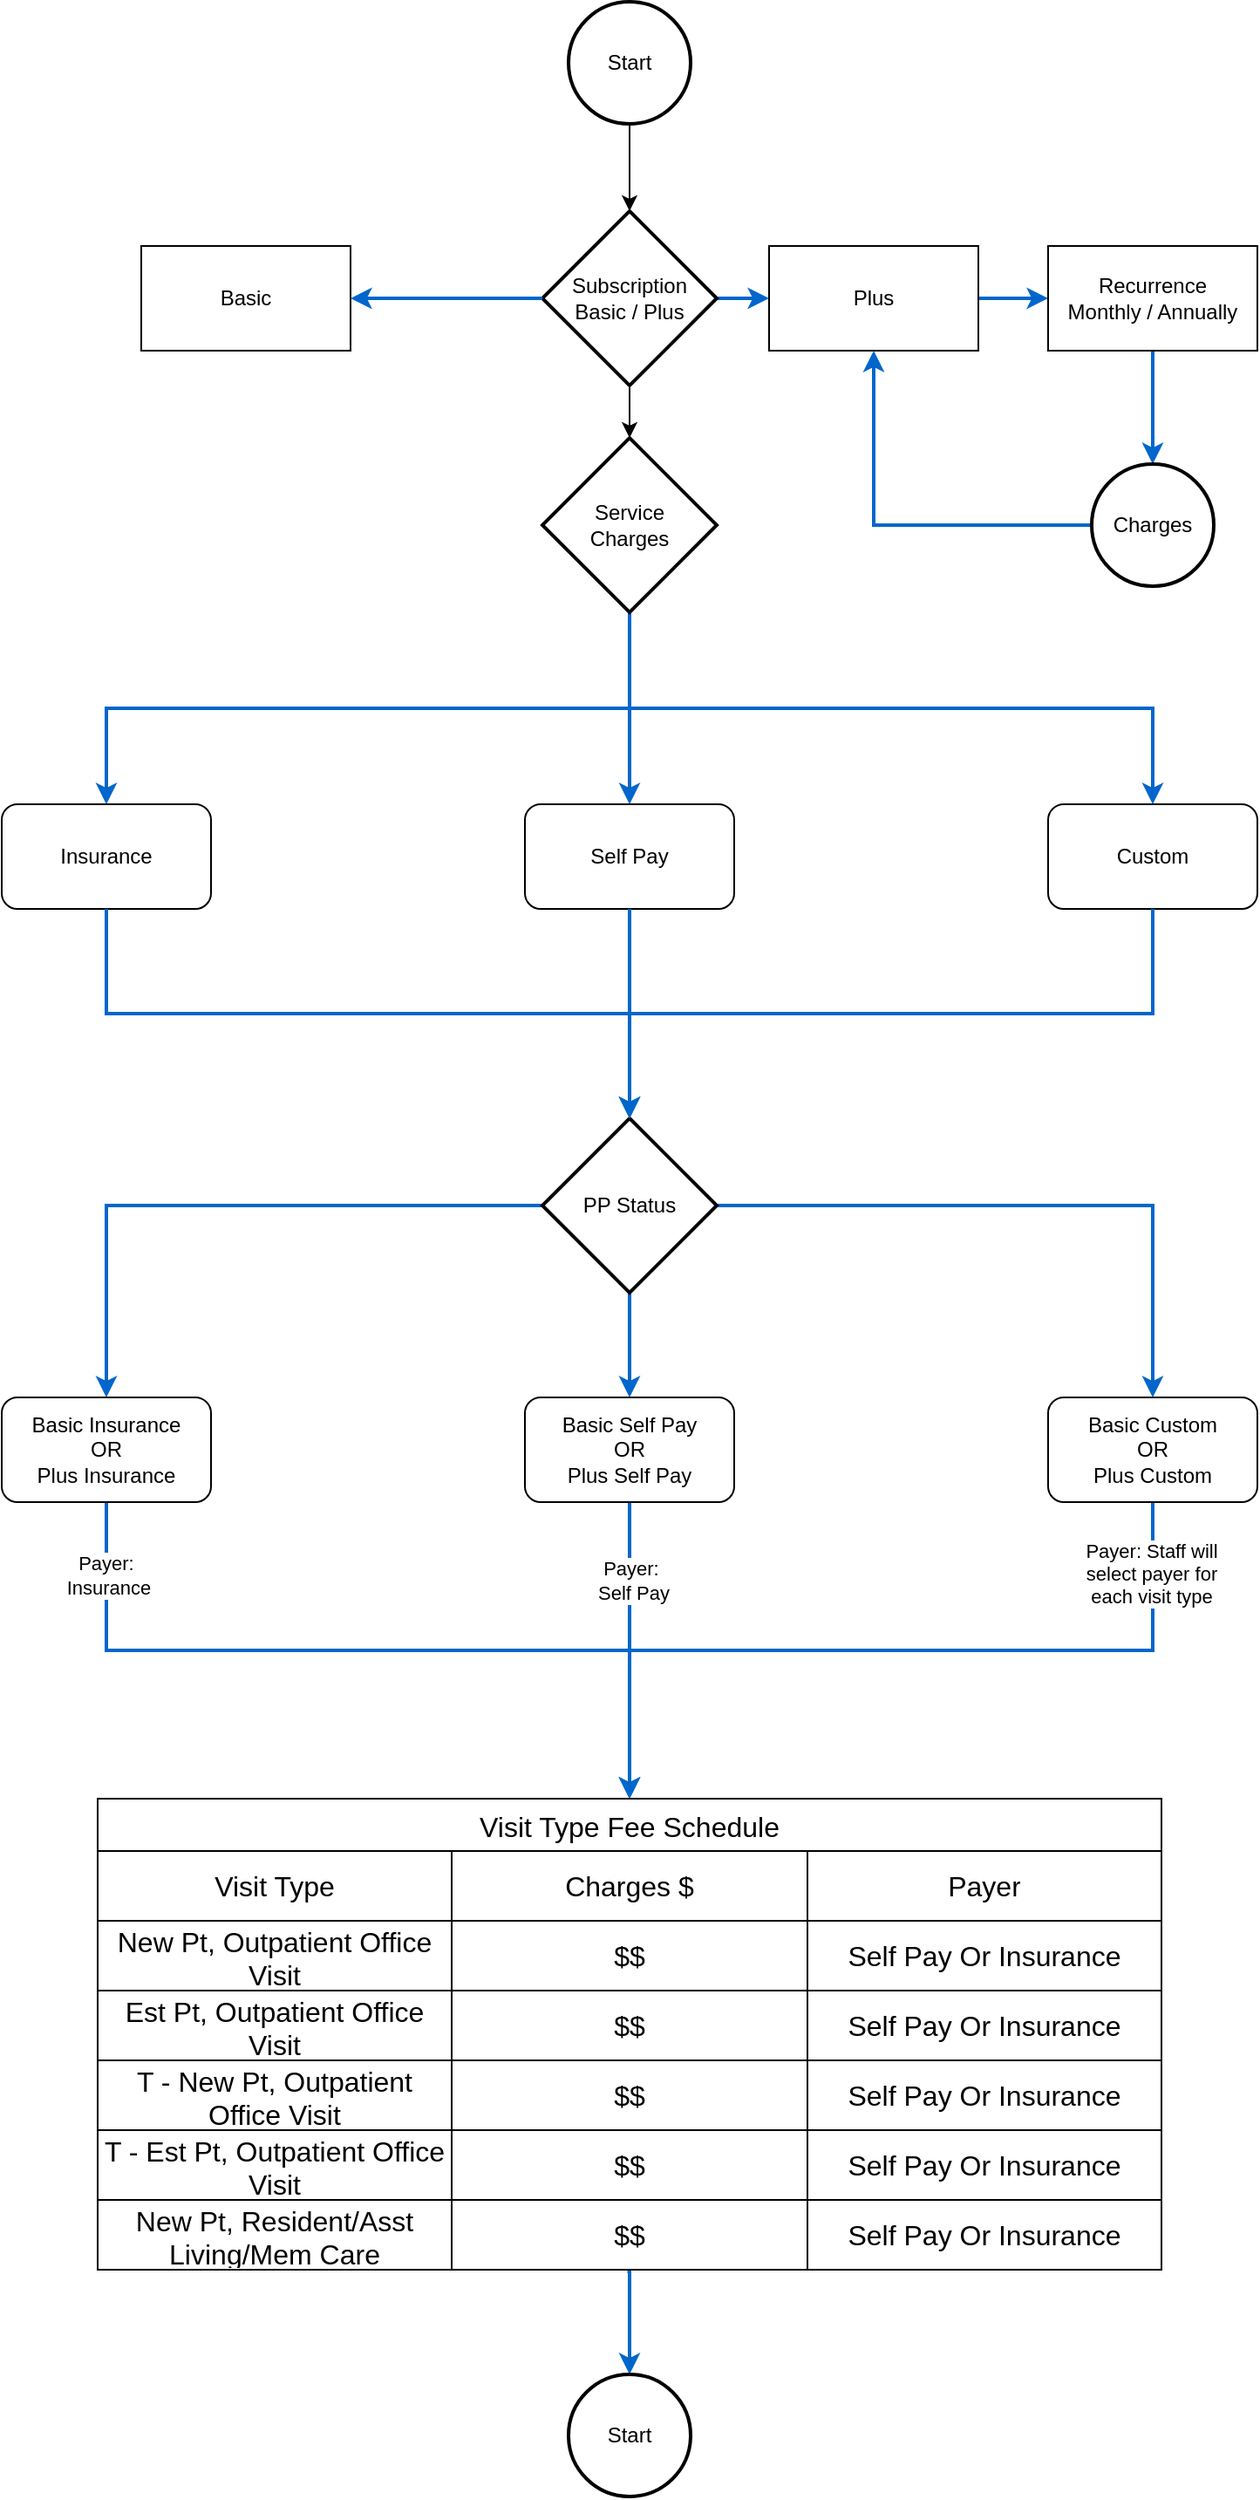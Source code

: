 <mxfile version="22.1.16" type="github">
  <diagram name="Page-1" id="YWQw5qrOwP-W0zatedrQ">
    <mxGraphModel dx="1687" dy="1049" grid="1" gridSize="10" guides="1" tooltips="1" connect="1" arrows="1" fold="1" page="1" pageScale="1" pageWidth="850" pageHeight="1100" math="0" shadow="0">
      <root>
        <mxCell id="0" />
        <mxCell id="1" parent="0" />
        <mxCell id="t3QVjbhl3cxWiVNiCSv1-1" style="edgeStyle=orthogonalEdgeStyle;rounded=0;orthogonalLoop=1;jettySize=auto;html=1;entryX=0.5;entryY=0;entryDx=0;entryDy=0;entryPerimeter=0;exitX=0.5;exitY=1;exitDx=0;exitDy=0;exitPerimeter=0;" parent="1" source="t3QVjbhl3cxWiVNiCSv1-2" target="d7_KTHSuYhrXq9YDZ4VX-1" edge="1">
          <mxGeometry relative="1" as="geometry">
            <mxPoint x="235" y="260" as="targetPoint" />
            <Array as="points">
              <mxPoint x="440" y="100" />
              <mxPoint x="440" y="100" />
            </Array>
          </mxGeometry>
        </mxCell>
        <mxCell id="t3QVjbhl3cxWiVNiCSv1-2" value="Start" style="strokeWidth=2;html=1;shape=mxgraph.flowchart.start_2;whiteSpace=wrap;" parent="1" vertex="1">
          <mxGeometry x="405" y="20" width="70" height="70" as="geometry" />
        </mxCell>
        <mxCell id="M224hn-hwVUWCA7E3x1G-4" value="" style="edgeStyle=orthogonalEdgeStyle;rounded=0;orthogonalLoop=1;jettySize=auto;html=1;entryX=0;entryY=0.5;entryDx=0;entryDy=0;strokeColor=#0066cc;strokeWidth=2;" edge="1" parent="1" source="d7_KTHSuYhrXq9YDZ4VX-1" target="M224hn-hwVUWCA7E3x1G-2">
          <mxGeometry relative="1" as="geometry">
            <Array as="points" />
          </mxGeometry>
        </mxCell>
        <mxCell id="M224hn-hwVUWCA7E3x1G-6" value="" style="edgeStyle=orthogonalEdgeStyle;rounded=0;orthogonalLoop=1;jettySize=auto;html=1;entryX=0.5;entryY=0;entryDx=0;entryDy=0;entryPerimeter=0;" edge="1" parent="1" source="d7_KTHSuYhrXq9YDZ4VX-1" target="M224hn-hwVUWCA7E3x1G-5">
          <mxGeometry relative="1" as="geometry">
            <Array as="points" />
          </mxGeometry>
        </mxCell>
        <mxCell id="d7_KTHSuYhrXq9YDZ4VX-1" value="Subscription&lt;br&gt;Basic / Plus" style="strokeWidth=2;html=1;shape=mxgraph.flowchart.decision;whiteSpace=wrap;" parent="1" vertex="1">
          <mxGeometry x="390" y="140" width="100" height="100" as="geometry" />
        </mxCell>
        <mxCell id="jahEECcXNTnNP8LuTTfI-4" style="edgeStyle=orthogonalEdgeStyle;rounded=0;orthogonalLoop=1;jettySize=auto;html=1;exitX=0;exitY=0.5;exitDx=0;exitDy=0;exitPerimeter=0;entryX=1;entryY=0.5;entryDx=0;entryDy=0;strokeColor=#0066CC;fontStyle=1;strokeWidth=2;" parent="1" source="d7_KTHSuYhrXq9YDZ4VX-1" target="M224hn-hwVUWCA7E3x1G-1" edge="1">
          <mxGeometry relative="1" as="geometry">
            <mxPoint x="305" y="290" as="sourcePoint" />
            <mxPoint x="40" y="640" as="targetPoint" />
            <Array as="points" />
          </mxGeometry>
        </mxCell>
        <mxCell id="M224hn-hwVUWCA7E3x1G-1" value="Basic" style="rounded=0;whiteSpace=wrap;html=1;" vertex="1" parent="1">
          <mxGeometry x="160" y="160" width="120" height="60" as="geometry" />
        </mxCell>
        <mxCell id="M224hn-hwVUWCA7E3x1G-8" value="" style="edgeStyle=orthogonalEdgeStyle;rounded=0;orthogonalLoop=1;jettySize=auto;html=1;entryX=0;entryY=0.5;entryDx=0;entryDy=0;strokeColor=#0066cc;strokeWidth=2;" edge="1" parent="1" source="M224hn-hwVUWCA7E3x1G-2" target="M224hn-hwVUWCA7E3x1G-7">
          <mxGeometry relative="1" as="geometry">
            <Array as="points" />
          </mxGeometry>
        </mxCell>
        <mxCell id="M224hn-hwVUWCA7E3x1G-2" value="Plus" style="rounded=0;whiteSpace=wrap;html=1;" vertex="1" parent="1">
          <mxGeometry x="520" y="160" width="120" height="60" as="geometry" />
        </mxCell>
        <mxCell id="M224hn-hwVUWCA7E3x1G-15" style="edgeStyle=orthogonalEdgeStyle;rounded=0;orthogonalLoop=1;jettySize=auto;html=1;exitX=0.5;exitY=1;exitDx=0;exitDy=0;exitPerimeter=0;entryX=0.5;entryY=0;entryDx=0;entryDy=0;strokeColor=#0066cc;strokeWidth=2;" edge="1" parent="1" source="M224hn-hwVUWCA7E3x1G-5" target="M224hn-hwVUWCA7E3x1G-12">
          <mxGeometry relative="1" as="geometry" />
        </mxCell>
        <mxCell id="M224hn-hwVUWCA7E3x1G-16" style="edgeStyle=orthogonalEdgeStyle;rounded=0;orthogonalLoop=1;jettySize=auto;html=1;exitX=0.5;exitY=1;exitDx=0;exitDy=0;exitPerimeter=0;entryX=0.5;entryY=0;entryDx=0;entryDy=0;strokeColor=#0066cc;strokeWidth=2;" edge="1" parent="1" source="M224hn-hwVUWCA7E3x1G-5" target="M224hn-hwVUWCA7E3x1G-13">
          <mxGeometry relative="1" as="geometry" />
        </mxCell>
        <mxCell id="M224hn-hwVUWCA7E3x1G-17" style="edgeStyle=orthogonalEdgeStyle;rounded=0;orthogonalLoop=1;jettySize=auto;html=1;exitX=0.5;exitY=1;exitDx=0;exitDy=0;exitPerimeter=0;entryX=0.5;entryY=0;entryDx=0;entryDy=0;strokeColor=#0066cc;strokeWidth=2;" edge="1" parent="1" source="M224hn-hwVUWCA7E3x1G-5" target="M224hn-hwVUWCA7E3x1G-14">
          <mxGeometry relative="1" as="geometry" />
        </mxCell>
        <mxCell id="M224hn-hwVUWCA7E3x1G-5" value="Service&lt;br&gt;Charges" style="strokeWidth=2;html=1;shape=mxgraph.flowchart.decision;whiteSpace=wrap;" vertex="1" parent="1">
          <mxGeometry x="390" y="270" width="100" height="100" as="geometry" />
        </mxCell>
        <mxCell id="M224hn-hwVUWCA7E3x1G-10" value="" style="edgeStyle=orthogonalEdgeStyle;rounded=0;orthogonalLoop=1;jettySize=auto;html=1;entryX=0.5;entryY=0;entryDx=0;entryDy=0;entryPerimeter=0;strokeColor=#0066cc;strokeWidth=2;" edge="1" parent="1" source="M224hn-hwVUWCA7E3x1G-7" target="M224hn-hwVUWCA7E3x1G-9">
          <mxGeometry relative="1" as="geometry">
            <Array as="points" />
          </mxGeometry>
        </mxCell>
        <mxCell id="M224hn-hwVUWCA7E3x1G-7" value="Recurrence&lt;br&gt;Monthly / Annually" style="rounded=0;whiteSpace=wrap;html=1;" vertex="1" parent="1">
          <mxGeometry x="680" y="160" width="120" height="60" as="geometry" />
        </mxCell>
        <mxCell id="M224hn-hwVUWCA7E3x1G-11" style="edgeStyle=orthogonalEdgeStyle;rounded=0;orthogonalLoop=1;jettySize=auto;html=1;exitX=0;exitY=0.5;exitDx=0;exitDy=0;exitPerimeter=0;entryX=0.5;entryY=1;entryDx=0;entryDy=0;strokeColor=#0066cc;strokeWidth=2;" edge="1" parent="1" source="M224hn-hwVUWCA7E3x1G-9" target="M224hn-hwVUWCA7E3x1G-2">
          <mxGeometry relative="1" as="geometry" />
        </mxCell>
        <mxCell id="M224hn-hwVUWCA7E3x1G-9" value="Charges" style="strokeWidth=2;html=1;shape=mxgraph.flowchart.start_2;whiteSpace=wrap;" vertex="1" parent="1">
          <mxGeometry x="705" y="285" width="70" height="70" as="geometry" />
        </mxCell>
        <mxCell id="M224hn-hwVUWCA7E3x1G-12" value="Self Pay" style="rounded=1;whiteSpace=wrap;html=1;" vertex="1" parent="1">
          <mxGeometry x="380" y="480" width="120" height="60" as="geometry" />
        </mxCell>
        <mxCell id="M224hn-hwVUWCA7E3x1G-13" value="Custom" style="rounded=1;whiteSpace=wrap;html=1;" vertex="1" parent="1">
          <mxGeometry x="680" y="480" width="120" height="60" as="geometry" />
        </mxCell>
        <mxCell id="M224hn-hwVUWCA7E3x1G-14" value="Insurance" style="rounded=1;whiteSpace=wrap;html=1;" vertex="1" parent="1">
          <mxGeometry x="80" y="480" width="120" height="60" as="geometry" />
        </mxCell>
        <mxCell id="M224hn-hwVUWCA7E3x1G-26" style="edgeStyle=orthogonalEdgeStyle;rounded=0;orthogonalLoop=1;jettySize=auto;html=1;exitX=0.5;exitY=1;exitDx=0;exitDy=0;exitPerimeter=0;entryX=0.5;entryY=0;entryDx=0;entryDy=0;strokeColor=#0066cc;strokeWidth=2;" edge="1" parent="1" source="M224hn-hwVUWCA7E3x1G-18" target="M224hn-hwVUWCA7E3x1G-25">
          <mxGeometry relative="1" as="geometry" />
        </mxCell>
        <mxCell id="M224hn-hwVUWCA7E3x1G-27" style="edgeStyle=orthogonalEdgeStyle;rounded=0;orthogonalLoop=1;jettySize=auto;html=1;exitX=1;exitY=0.5;exitDx=0;exitDy=0;exitPerimeter=0;entryX=0.5;entryY=0;entryDx=0;entryDy=0;strokeColor=#0066cc;strokeWidth=2;" edge="1" parent="1" source="M224hn-hwVUWCA7E3x1G-18" target="M224hn-hwVUWCA7E3x1G-23">
          <mxGeometry relative="1" as="geometry" />
        </mxCell>
        <mxCell id="M224hn-hwVUWCA7E3x1G-28" style="edgeStyle=orthogonalEdgeStyle;rounded=0;orthogonalLoop=1;jettySize=auto;html=1;exitX=0;exitY=0.5;exitDx=0;exitDy=0;exitPerimeter=0;entryX=0.5;entryY=0;entryDx=0;entryDy=0;strokeColor=#0066cc;strokeWidth=2;" edge="1" parent="1" source="M224hn-hwVUWCA7E3x1G-18" target="M224hn-hwVUWCA7E3x1G-24">
          <mxGeometry relative="1" as="geometry" />
        </mxCell>
        <mxCell id="M224hn-hwVUWCA7E3x1G-18" value="PP Status" style="strokeWidth=2;html=1;shape=mxgraph.flowchart.decision;whiteSpace=wrap;" vertex="1" parent="1">
          <mxGeometry x="390" y="660" width="100" height="100" as="geometry" />
        </mxCell>
        <mxCell id="M224hn-hwVUWCA7E3x1G-19" style="edgeStyle=orthogonalEdgeStyle;rounded=0;orthogonalLoop=1;jettySize=auto;html=1;exitX=0.5;exitY=1;exitDx=0;exitDy=0;entryX=0.5;entryY=0;entryDx=0;entryDy=0;entryPerimeter=0;strokeColor=#0066cc;strokeWidth=2;" edge="1" parent="1" source="M224hn-hwVUWCA7E3x1G-12" target="M224hn-hwVUWCA7E3x1G-18">
          <mxGeometry relative="1" as="geometry">
            <Array as="points">
              <mxPoint x="440" y="560" />
              <mxPoint x="440" y="560" />
            </Array>
          </mxGeometry>
        </mxCell>
        <mxCell id="M224hn-hwVUWCA7E3x1G-20" style="edgeStyle=orthogonalEdgeStyle;rounded=0;orthogonalLoop=1;jettySize=auto;html=1;exitX=0.5;exitY=1;exitDx=0;exitDy=0;entryX=0.5;entryY=0;entryDx=0;entryDy=0;entryPerimeter=0;strokeColor=#0066cc;strokeWidth=2;" edge="1" parent="1" source="M224hn-hwVUWCA7E3x1G-13" target="M224hn-hwVUWCA7E3x1G-18">
          <mxGeometry relative="1" as="geometry" />
        </mxCell>
        <mxCell id="M224hn-hwVUWCA7E3x1G-22" style="edgeStyle=orthogonalEdgeStyle;rounded=0;orthogonalLoop=1;jettySize=auto;html=1;exitX=0.5;exitY=1;exitDx=0;exitDy=0;entryX=0.5;entryY=0;entryDx=0;entryDy=0;entryPerimeter=0;strokeColor=#0066cc;strokeWidth=2;" edge="1" parent="1" source="M224hn-hwVUWCA7E3x1G-14" target="M224hn-hwVUWCA7E3x1G-18">
          <mxGeometry relative="1" as="geometry" />
        </mxCell>
        <mxCell id="M224hn-hwVUWCA7E3x1G-55" style="edgeStyle=orthogonalEdgeStyle;rounded=0;orthogonalLoop=1;jettySize=auto;html=1;exitX=0.5;exitY=1;exitDx=0;exitDy=0;entryX=0.5;entryY=0;entryDx=0;entryDy=0;strokeColor=#0066cc;strokeWidth=2;" edge="1" parent="1" source="M224hn-hwVUWCA7E3x1G-23" target="M224hn-hwVUWCA7E3x1G-29">
          <mxGeometry relative="1" as="geometry" />
        </mxCell>
        <mxCell id="M224hn-hwVUWCA7E3x1G-60" value="Payer: Staff will&lt;br style=&quot;border-color: var(--border-color);&quot;&gt;&lt;div style=&quot;border-color: var(--border-color);&quot;&gt;select payer for&lt;br style=&quot;border-color: var(--border-color);&quot;&gt;&lt;/div&gt;&lt;div style=&quot;border-color: var(--border-color);&quot;&gt;each visit type&lt;/div&gt;" style="edgeLabel;html=1;align=center;verticalAlign=middle;resizable=0;points=[];" vertex="1" connectable="0" parent="M224hn-hwVUWCA7E3x1G-55">
          <mxGeometry x="-0.826" y="-1" relative="1" as="geometry">
            <mxPoint as="offset" />
          </mxGeometry>
        </mxCell>
        <mxCell id="M224hn-hwVUWCA7E3x1G-23" value="Basic Custom&lt;br&gt;OR&lt;br&gt;Plus Custom" style="rounded=1;whiteSpace=wrap;html=1;" vertex="1" parent="1">
          <mxGeometry x="680" y="820" width="120" height="60" as="geometry" />
        </mxCell>
        <mxCell id="M224hn-hwVUWCA7E3x1G-54" style="edgeStyle=orthogonalEdgeStyle;rounded=0;orthogonalLoop=1;jettySize=auto;html=1;exitX=0.5;exitY=1;exitDx=0;exitDy=0;strokeColor=#0066cc;strokeWidth=2;" edge="1" parent="1" source="M224hn-hwVUWCA7E3x1G-24" target="M224hn-hwVUWCA7E3x1G-29">
          <mxGeometry relative="1" as="geometry" />
        </mxCell>
        <mxCell id="M224hn-hwVUWCA7E3x1G-58" value="&lt;div style=&quot;border-color: var(--border-color);&quot;&gt;Payer:&amp;nbsp;&lt;/div&gt;&lt;div style=&quot;border-color: var(--border-color);&quot;&gt;Insurance&lt;/div&gt;" style="edgeLabel;html=1;align=center;verticalAlign=middle;resizable=0;points=[];" vertex="1" connectable="0" parent="M224hn-hwVUWCA7E3x1G-54">
          <mxGeometry x="-0.821" y="1" relative="1" as="geometry">
            <mxPoint as="offset" />
          </mxGeometry>
        </mxCell>
        <mxCell id="M224hn-hwVUWCA7E3x1G-24" value="Basic Insurance&lt;br&gt;OR&lt;br&gt;Plus Insurance" style="rounded=1;whiteSpace=wrap;html=1;" vertex="1" parent="1">
          <mxGeometry x="80" y="820" width="120" height="60" as="geometry" />
        </mxCell>
        <mxCell id="M224hn-hwVUWCA7E3x1G-56" style="edgeStyle=orthogonalEdgeStyle;rounded=0;orthogonalLoop=1;jettySize=auto;html=1;exitX=0.5;exitY=1;exitDx=0;exitDy=0;entryX=0.5;entryY=0;entryDx=0;entryDy=0;strokeColor=#0066cc;strokeWidth=2;" edge="1" parent="1" source="M224hn-hwVUWCA7E3x1G-25" target="M224hn-hwVUWCA7E3x1G-29">
          <mxGeometry relative="1" as="geometry">
            <Array as="points">
              <mxPoint x="440" y="920" />
              <mxPoint x="440" y="920" />
            </Array>
          </mxGeometry>
        </mxCell>
        <mxCell id="M224hn-hwVUWCA7E3x1G-59" value="&lt;div style=&quot;border-color: var(--border-color);&quot;&gt;Payer:&amp;nbsp;&lt;/div&gt;&lt;div style=&quot;border-color: var(--border-color);&quot;&gt;Self Pay&lt;/div&gt;" style="edgeLabel;html=1;align=center;verticalAlign=middle;resizable=0;points=[];" vertex="1" connectable="0" parent="M224hn-hwVUWCA7E3x1G-56">
          <mxGeometry x="-0.471" y="2" relative="1" as="geometry">
            <mxPoint as="offset" />
          </mxGeometry>
        </mxCell>
        <mxCell id="M224hn-hwVUWCA7E3x1G-25" value="Basic Self Pay&lt;br&gt;OR&lt;br&gt;Plus Self Pay" style="rounded=1;whiteSpace=wrap;html=1;" vertex="1" parent="1">
          <mxGeometry x="380" y="820" width="120" height="60" as="geometry" />
        </mxCell>
        <mxCell id="M224hn-hwVUWCA7E3x1G-62" value="" style="edgeStyle=orthogonalEdgeStyle;rounded=0;orthogonalLoop=1;jettySize=auto;html=1;exitX=0.498;exitY=1.025;exitDx=0;exitDy=0;exitPerimeter=0;entryX=0.5;entryY=0;entryDx=0;entryDy=0;entryPerimeter=0;strokeColor=#0066cc;strokeWidth=2;" edge="1" parent="1" source="M224hn-hwVUWCA7E3x1G-50" target="M224hn-hwVUWCA7E3x1G-61">
          <mxGeometry relative="1" as="geometry">
            <Array as="points">
              <mxPoint x="440" y="1321" />
            </Array>
          </mxGeometry>
        </mxCell>
        <mxCell id="M224hn-hwVUWCA7E3x1G-29" value="Visit Type Fee Schedule" style="shape=table;startSize=30;container=1;collapsible=0;childLayout=tableLayout;strokeColor=default;fontSize=16;" vertex="1" parent="1">
          <mxGeometry x="135" y="1050" width="610" height="270" as="geometry" />
        </mxCell>
        <mxCell id="M224hn-hwVUWCA7E3x1G-30" style="shape=tableRow;horizontal=0;startSize=0;swimlaneHead=0;swimlaneBody=0;strokeColor=inherit;top=0;left=0;bottom=0;right=0;collapsible=0;dropTarget=0;fillColor=none;points=[[0,0.5],[1,0.5]];portConstraint=eastwest;fontSize=16;" vertex="1" parent="M224hn-hwVUWCA7E3x1G-29">
          <mxGeometry y="30" width="610" height="40" as="geometry" />
        </mxCell>
        <mxCell id="M224hn-hwVUWCA7E3x1G-31" value="Visit Type" style="shape=partialRectangle;html=1;whiteSpace=wrap;connectable=0;strokeColor=inherit;overflow=hidden;fillColor=none;top=0;left=0;bottom=0;right=0;pointerEvents=1;fontSize=16;" vertex="1" parent="M224hn-hwVUWCA7E3x1G-30">
          <mxGeometry width="203" height="40" as="geometry">
            <mxRectangle width="203" height="40" as="alternateBounds" />
          </mxGeometry>
        </mxCell>
        <mxCell id="M224hn-hwVUWCA7E3x1G-32" value="Charges $" style="shape=partialRectangle;html=1;whiteSpace=wrap;connectable=0;strokeColor=inherit;overflow=hidden;fillColor=none;top=0;left=0;bottom=0;right=0;pointerEvents=1;fontSize=16;" vertex="1" parent="M224hn-hwVUWCA7E3x1G-30">
          <mxGeometry x="203" width="204" height="40" as="geometry">
            <mxRectangle width="204" height="40" as="alternateBounds" />
          </mxGeometry>
        </mxCell>
        <mxCell id="M224hn-hwVUWCA7E3x1G-33" value="Payer" style="shape=partialRectangle;html=1;whiteSpace=wrap;connectable=0;strokeColor=inherit;overflow=hidden;fillColor=none;top=0;left=0;bottom=0;right=0;pointerEvents=1;fontSize=16;" vertex="1" parent="M224hn-hwVUWCA7E3x1G-30">
          <mxGeometry x="407" width="203" height="40" as="geometry">
            <mxRectangle width="203" height="40" as="alternateBounds" />
          </mxGeometry>
        </mxCell>
        <mxCell id="M224hn-hwVUWCA7E3x1G-34" style="shape=tableRow;horizontal=0;startSize=0;swimlaneHead=0;swimlaneBody=0;strokeColor=inherit;top=0;left=0;bottom=0;right=0;collapsible=0;dropTarget=0;fillColor=none;points=[[0,0.5],[1,0.5]];portConstraint=eastwest;fontSize=16;" vertex="1" parent="M224hn-hwVUWCA7E3x1G-29">
          <mxGeometry y="70" width="610" height="40" as="geometry" />
        </mxCell>
        <mxCell id="M224hn-hwVUWCA7E3x1G-35" value="New Pt, Outpatient Office Visit" style="shape=partialRectangle;html=1;whiteSpace=wrap;connectable=0;strokeColor=inherit;overflow=hidden;fillColor=none;top=0;left=0;bottom=0;right=0;pointerEvents=1;fontSize=16;" vertex="1" parent="M224hn-hwVUWCA7E3x1G-34">
          <mxGeometry width="203" height="40" as="geometry">
            <mxRectangle width="203" height="40" as="alternateBounds" />
          </mxGeometry>
        </mxCell>
        <mxCell id="M224hn-hwVUWCA7E3x1G-36" value="$$" style="shape=partialRectangle;html=1;whiteSpace=wrap;connectable=0;strokeColor=inherit;overflow=hidden;fillColor=none;top=0;left=0;bottom=0;right=0;pointerEvents=1;fontSize=16;" vertex="1" parent="M224hn-hwVUWCA7E3x1G-34">
          <mxGeometry x="203" width="204" height="40" as="geometry">
            <mxRectangle width="204" height="40" as="alternateBounds" />
          </mxGeometry>
        </mxCell>
        <mxCell id="M224hn-hwVUWCA7E3x1G-37" value="Self Pay Or Insurance" style="shape=partialRectangle;html=1;whiteSpace=wrap;connectable=0;strokeColor=inherit;overflow=hidden;fillColor=none;top=0;left=0;bottom=0;right=0;pointerEvents=1;fontSize=16;" vertex="1" parent="M224hn-hwVUWCA7E3x1G-34">
          <mxGeometry x="407" width="203" height="40" as="geometry">
            <mxRectangle width="203" height="40" as="alternateBounds" />
          </mxGeometry>
        </mxCell>
        <mxCell id="M224hn-hwVUWCA7E3x1G-38" value="" style="shape=tableRow;horizontal=0;startSize=0;swimlaneHead=0;swimlaneBody=0;strokeColor=inherit;top=0;left=0;bottom=0;right=0;collapsible=0;dropTarget=0;fillColor=none;points=[[0,0.5],[1,0.5]];portConstraint=eastwest;fontSize=16;" vertex="1" parent="M224hn-hwVUWCA7E3x1G-29">
          <mxGeometry y="110" width="610" height="40" as="geometry" />
        </mxCell>
        <mxCell id="M224hn-hwVUWCA7E3x1G-39" value="Est Pt, Outpatient Office Visit" style="shape=partialRectangle;html=1;whiteSpace=wrap;connectable=0;strokeColor=inherit;overflow=hidden;fillColor=none;top=0;left=0;bottom=0;right=0;pointerEvents=1;fontSize=16;align=center;horizontal=1;verticalAlign=middle;" vertex="1" parent="M224hn-hwVUWCA7E3x1G-38">
          <mxGeometry width="203" height="40" as="geometry">
            <mxRectangle width="203" height="40" as="alternateBounds" />
          </mxGeometry>
        </mxCell>
        <mxCell id="M224hn-hwVUWCA7E3x1G-40" value="$$" style="shape=partialRectangle;html=1;whiteSpace=wrap;connectable=0;strokeColor=inherit;overflow=hidden;fillColor=none;top=0;left=0;bottom=0;right=0;pointerEvents=1;fontSize=16;" vertex="1" parent="M224hn-hwVUWCA7E3x1G-38">
          <mxGeometry x="203" width="204" height="40" as="geometry">
            <mxRectangle width="204" height="40" as="alternateBounds" />
          </mxGeometry>
        </mxCell>
        <mxCell id="M224hn-hwVUWCA7E3x1G-41" value="Self Pay Or Insurance" style="shape=partialRectangle;html=1;whiteSpace=wrap;connectable=0;strokeColor=inherit;overflow=hidden;fillColor=none;top=0;left=0;bottom=0;right=0;pointerEvents=1;fontSize=16;" vertex="1" parent="M224hn-hwVUWCA7E3x1G-38">
          <mxGeometry x="407" width="203" height="40" as="geometry">
            <mxRectangle width="203" height="40" as="alternateBounds" />
          </mxGeometry>
        </mxCell>
        <mxCell id="M224hn-hwVUWCA7E3x1G-42" style="shape=tableRow;horizontal=0;startSize=0;swimlaneHead=0;swimlaneBody=0;strokeColor=inherit;top=0;left=0;bottom=0;right=0;collapsible=0;dropTarget=0;fillColor=none;points=[[0,0.5],[1,0.5]];portConstraint=eastwest;fontSize=16;" vertex="1" parent="M224hn-hwVUWCA7E3x1G-29">
          <mxGeometry y="150" width="610" height="40" as="geometry" />
        </mxCell>
        <mxCell id="M224hn-hwVUWCA7E3x1G-43" value="T - New Pt, Outpatient Office Visit" style="shape=partialRectangle;html=1;whiteSpace=wrap;connectable=0;strokeColor=inherit;overflow=hidden;fillColor=none;top=0;left=0;bottom=0;right=0;pointerEvents=1;fontSize=16;" vertex="1" parent="M224hn-hwVUWCA7E3x1G-42">
          <mxGeometry width="203" height="40" as="geometry">
            <mxRectangle width="203" height="40" as="alternateBounds" />
          </mxGeometry>
        </mxCell>
        <mxCell id="M224hn-hwVUWCA7E3x1G-44" value="$$" style="shape=partialRectangle;html=1;whiteSpace=wrap;connectable=0;strokeColor=inherit;overflow=hidden;fillColor=none;top=0;left=0;bottom=0;right=0;pointerEvents=1;fontSize=16;" vertex="1" parent="M224hn-hwVUWCA7E3x1G-42">
          <mxGeometry x="203" width="204" height="40" as="geometry">
            <mxRectangle width="204" height="40" as="alternateBounds" />
          </mxGeometry>
        </mxCell>
        <mxCell id="M224hn-hwVUWCA7E3x1G-45" value="Self Pay Or Insurance" style="shape=partialRectangle;html=1;whiteSpace=wrap;connectable=0;strokeColor=inherit;overflow=hidden;fillColor=none;top=0;left=0;bottom=0;right=0;pointerEvents=1;fontSize=16;" vertex="1" parent="M224hn-hwVUWCA7E3x1G-42">
          <mxGeometry x="407" width="203" height="40" as="geometry">
            <mxRectangle width="203" height="40" as="alternateBounds" />
          </mxGeometry>
        </mxCell>
        <mxCell id="M224hn-hwVUWCA7E3x1G-46" style="shape=tableRow;horizontal=0;startSize=0;swimlaneHead=0;swimlaneBody=0;strokeColor=inherit;top=0;left=0;bottom=0;right=0;collapsible=0;dropTarget=0;fillColor=none;points=[[0,0.5],[1,0.5]];portConstraint=eastwest;fontSize=16;" vertex="1" parent="M224hn-hwVUWCA7E3x1G-29">
          <mxGeometry y="190" width="610" height="40" as="geometry" />
        </mxCell>
        <mxCell id="M224hn-hwVUWCA7E3x1G-47" value="T - Est Pt, Outpatient Office Visit" style="shape=partialRectangle;html=1;whiteSpace=wrap;connectable=0;strokeColor=inherit;overflow=hidden;fillColor=none;top=0;left=0;bottom=0;right=0;pointerEvents=1;fontSize=16;" vertex="1" parent="M224hn-hwVUWCA7E3x1G-46">
          <mxGeometry width="203" height="40" as="geometry">
            <mxRectangle width="203" height="40" as="alternateBounds" />
          </mxGeometry>
        </mxCell>
        <mxCell id="M224hn-hwVUWCA7E3x1G-48" value="$$" style="shape=partialRectangle;html=1;whiteSpace=wrap;connectable=0;strokeColor=inherit;overflow=hidden;fillColor=none;top=0;left=0;bottom=0;right=0;pointerEvents=1;fontSize=16;" vertex="1" parent="M224hn-hwVUWCA7E3x1G-46">
          <mxGeometry x="203" width="204" height="40" as="geometry">
            <mxRectangle width="204" height="40" as="alternateBounds" />
          </mxGeometry>
        </mxCell>
        <mxCell id="M224hn-hwVUWCA7E3x1G-49" value="Self Pay Or Insurance" style="shape=partialRectangle;html=1;whiteSpace=wrap;connectable=0;strokeColor=inherit;overflow=hidden;fillColor=none;top=0;left=0;bottom=0;right=0;pointerEvents=1;fontSize=16;" vertex="1" parent="M224hn-hwVUWCA7E3x1G-46">
          <mxGeometry x="407" width="203" height="40" as="geometry">
            <mxRectangle width="203" height="40" as="alternateBounds" />
          </mxGeometry>
        </mxCell>
        <mxCell id="M224hn-hwVUWCA7E3x1G-50" style="shape=tableRow;horizontal=0;startSize=0;swimlaneHead=0;swimlaneBody=0;strokeColor=inherit;top=0;left=0;bottom=0;right=0;collapsible=0;dropTarget=0;fillColor=none;points=[[0,0.5],[1,0.5]];portConstraint=eastwest;fontSize=16;" vertex="1" parent="M224hn-hwVUWCA7E3x1G-29">
          <mxGeometry y="230" width="610" height="40" as="geometry" />
        </mxCell>
        <mxCell id="M224hn-hwVUWCA7E3x1G-51" value="New Pt, Resident/Asst Living/Mem Care" style="shape=partialRectangle;html=1;whiteSpace=wrap;connectable=0;strokeColor=inherit;overflow=hidden;fillColor=none;top=0;left=0;bottom=0;right=0;pointerEvents=1;fontSize=16;" vertex="1" parent="M224hn-hwVUWCA7E3x1G-50">
          <mxGeometry width="203" height="40" as="geometry">
            <mxRectangle width="203" height="40" as="alternateBounds" />
          </mxGeometry>
        </mxCell>
        <mxCell id="M224hn-hwVUWCA7E3x1G-52" value="$$" style="shape=partialRectangle;html=1;whiteSpace=wrap;connectable=0;strokeColor=inherit;overflow=hidden;fillColor=none;top=0;left=0;bottom=0;right=0;pointerEvents=1;fontSize=16;" vertex="1" parent="M224hn-hwVUWCA7E3x1G-50">
          <mxGeometry x="203" width="204" height="40" as="geometry">
            <mxRectangle width="204" height="40" as="alternateBounds" />
          </mxGeometry>
        </mxCell>
        <mxCell id="M224hn-hwVUWCA7E3x1G-53" value="Self Pay Or Insurance" style="shape=partialRectangle;html=1;whiteSpace=wrap;connectable=0;strokeColor=inherit;overflow=hidden;fillColor=none;top=0;left=0;bottom=0;right=0;pointerEvents=1;fontSize=16;" vertex="1" parent="M224hn-hwVUWCA7E3x1G-50">
          <mxGeometry x="407" width="203" height="40" as="geometry">
            <mxRectangle width="203" height="40" as="alternateBounds" />
          </mxGeometry>
        </mxCell>
        <mxCell id="M224hn-hwVUWCA7E3x1G-61" value="Start" style="strokeWidth=2;html=1;shape=mxgraph.flowchart.start_2;whiteSpace=wrap;" vertex="1" parent="1">
          <mxGeometry x="405" y="1380" width="70" height="70" as="geometry" />
        </mxCell>
      </root>
    </mxGraphModel>
  </diagram>
</mxfile>

